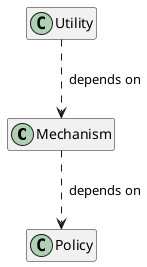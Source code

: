 @startuml;
hide empty members

Mechanism .down.> Policy    : "  depends on"
Utility   .down.> Mechanism : "  depends on"


@enduml;
